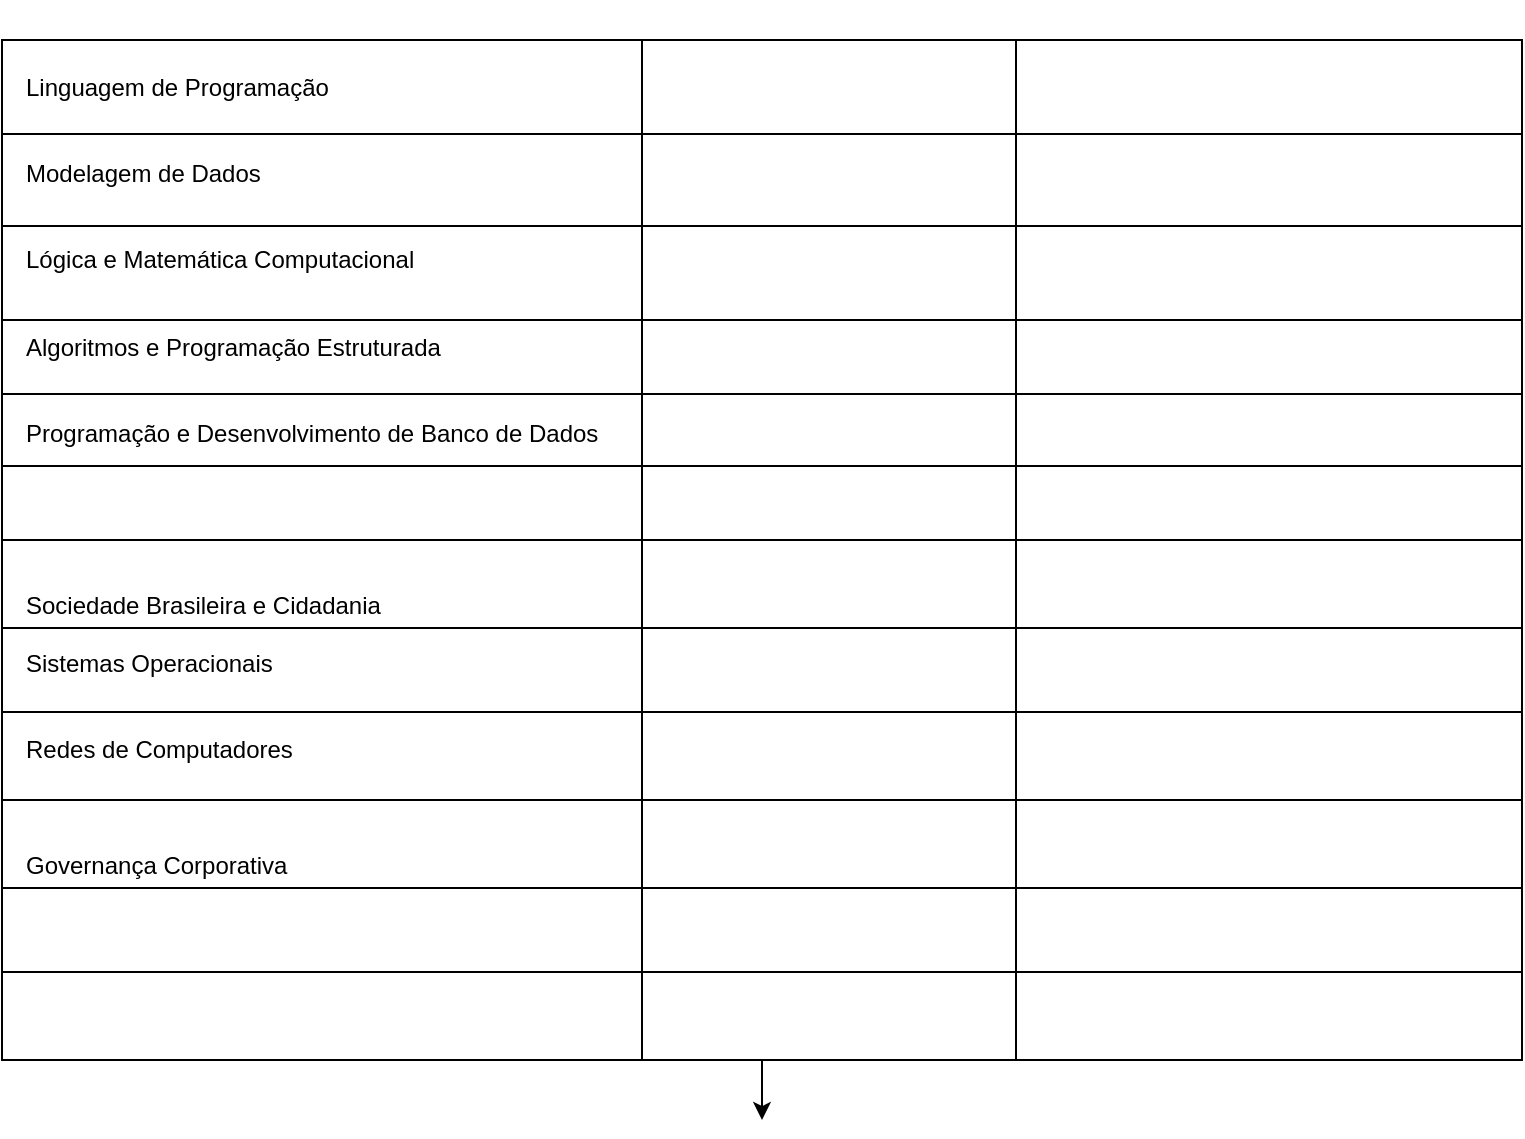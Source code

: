 <mxfile version="21.6.7" type="github">
  <diagram name="Página-1" id="hLXXU4oI-Rbcapt82Tue">
    <mxGraphModel dx="1393" dy="766" grid="1" gridSize="10" guides="1" tooltips="1" connect="1" arrows="1" fold="1" page="1" pageScale="1" pageWidth="827" pageHeight="1169" math="0" shadow="0">
      <root>
        <mxCell id="0" />
        <mxCell id="1" parent="0" />
        <mxCell id="yPrxOtmndg39pOsjJb7E-36" value="" style="childLayout=tableLayout;recursiveResize=0;shadow=0;fillColor=none;" vertex="1" parent="1">
          <mxGeometry x="30" y="230" width="760" height="110" as="geometry" />
        </mxCell>
        <mxCell id="yPrxOtmndg39pOsjJb7E-37" value="" style="shape=tableRow;horizontal=0;startSize=0;swimlaneHead=0;swimlaneBody=0;top=0;left=0;bottom=0;right=0;dropTarget=0;collapsible=0;recursiveResize=0;expand=0;fontStyle=0;fillColor=none;strokeColor=inherit;" vertex="1" parent="yPrxOtmndg39pOsjJb7E-36">
          <mxGeometry width="760" height="37" as="geometry" />
        </mxCell>
        <mxCell id="yPrxOtmndg39pOsjJb7E-38" value="" style="connectable=0;recursiveResize=0;strokeColor=inherit;fillColor=none;align=center;whiteSpace=wrap;html=1;" vertex="1" parent="yPrxOtmndg39pOsjJb7E-37">
          <mxGeometry width="320" height="37" as="geometry">
            <mxRectangle width="320" height="37" as="alternateBounds" />
          </mxGeometry>
        </mxCell>
        <mxCell id="yPrxOtmndg39pOsjJb7E-39" value="" style="connectable=0;recursiveResize=0;strokeColor=inherit;fillColor=none;align=center;whiteSpace=wrap;html=1;" vertex="1" parent="yPrxOtmndg39pOsjJb7E-37">
          <mxGeometry x="320" width="187" height="37" as="geometry">
            <mxRectangle width="187" height="37" as="alternateBounds" />
          </mxGeometry>
        </mxCell>
        <mxCell id="yPrxOtmndg39pOsjJb7E-40" value="" style="connectable=0;recursiveResize=0;strokeColor=inherit;fillColor=none;align=center;whiteSpace=wrap;html=1;" vertex="1" parent="yPrxOtmndg39pOsjJb7E-37">
          <mxGeometry x="507" width="253" height="37" as="geometry">
            <mxRectangle width="253" height="37" as="alternateBounds" />
          </mxGeometry>
        </mxCell>
        <mxCell id="yPrxOtmndg39pOsjJb7E-41" style="shape=tableRow;horizontal=0;startSize=0;swimlaneHead=0;swimlaneBody=0;top=0;left=0;bottom=0;right=0;dropTarget=0;collapsible=0;recursiveResize=0;expand=0;fontStyle=0;fillColor=none;strokeColor=inherit;" vertex="1" parent="yPrxOtmndg39pOsjJb7E-36">
          <mxGeometry y="37" width="760" height="36" as="geometry" />
        </mxCell>
        <mxCell id="yPrxOtmndg39pOsjJb7E-42" value="" style="connectable=0;recursiveResize=0;strokeColor=inherit;fillColor=none;align=center;whiteSpace=wrap;html=1;" vertex="1" parent="yPrxOtmndg39pOsjJb7E-41">
          <mxGeometry width="320" height="36" as="geometry">
            <mxRectangle width="320" height="36" as="alternateBounds" />
          </mxGeometry>
        </mxCell>
        <mxCell id="yPrxOtmndg39pOsjJb7E-43" value="" style="connectable=0;recursiveResize=0;strokeColor=inherit;fillColor=none;align=center;whiteSpace=wrap;html=1;" vertex="1" parent="yPrxOtmndg39pOsjJb7E-41">
          <mxGeometry x="320" width="187" height="36" as="geometry">
            <mxRectangle width="187" height="36" as="alternateBounds" />
          </mxGeometry>
        </mxCell>
        <mxCell id="yPrxOtmndg39pOsjJb7E-44" value="" style="connectable=0;recursiveResize=0;strokeColor=inherit;fillColor=none;align=center;whiteSpace=wrap;html=1;" vertex="1" parent="yPrxOtmndg39pOsjJb7E-41">
          <mxGeometry x="507" width="253" height="36" as="geometry">
            <mxRectangle width="253" height="36" as="alternateBounds" />
          </mxGeometry>
        </mxCell>
        <mxCell id="yPrxOtmndg39pOsjJb7E-45" style="shape=tableRow;horizontal=0;startSize=0;swimlaneHead=0;swimlaneBody=0;top=0;left=0;bottom=0;right=0;dropTarget=0;collapsible=0;recursiveResize=0;expand=0;fontStyle=0;fillColor=none;strokeColor=inherit;" vertex="1" parent="yPrxOtmndg39pOsjJb7E-36">
          <mxGeometry y="73" width="760" height="37" as="geometry" />
        </mxCell>
        <mxCell id="yPrxOtmndg39pOsjJb7E-46" value="" style="connectable=0;recursiveResize=0;strokeColor=inherit;fillColor=none;align=center;whiteSpace=wrap;html=1;" vertex="1" parent="yPrxOtmndg39pOsjJb7E-45">
          <mxGeometry width="320" height="37" as="geometry">
            <mxRectangle width="320" height="37" as="alternateBounds" />
          </mxGeometry>
        </mxCell>
        <mxCell id="yPrxOtmndg39pOsjJb7E-47" value="" style="connectable=0;recursiveResize=0;strokeColor=inherit;fillColor=none;align=center;whiteSpace=wrap;html=1;" vertex="1" parent="yPrxOtmndg39pOsjJb7E-45">
          <mxGeometry x="320" width="187" height="37" as="geometry">
            <mxRectangle width="187" height="37" as="alternateBounds" />
          </mxGeometry>
        </mxCell>
        <mxCell id="yPrxOtmndg39pOsjJb7E-48" value="" style="connectable=0;recursiveResize=0;strokeColor=inherit;fillColor=none;align=center;whiteSpace=wrap;html=1;" vertex="1" parent="yPrxOtmndg39pOsjJb7E-45">
          <mxGeometry x="507" width="253" height="37" as="geometry">
            <mxRectangle width="253" height="37" as="alternateBounds" />
          </mxGeometry>
        </mxCell>
        <mxCell id="yPrxOtmndg39pOsjJb7E-49" value="" style="childLayout=tableLayout;recursiveResize=0;shadow=0;fillColor=none;" vertex="1" parent="1">
          <mxGeometry x="30" y="340" width="760" height="130" as="geometry" />
        </mxCell>
        <mxCell id="yPrxOtmndg39pOsjJb7E-50" value="" style="shape=tableRow;horizontal=0;startSize=0;swimlaneHead=0;swimlaneBody=0;top=0;left=0;bottom=0;right=0;dropTarget=0;collapsible=0;recursiveResize=0;expand=0;fontStyle=0;fillColor=none;strokeColor=inherit;" vertex="1" parent="yPrxOtmndg39pOsjJb7E-49">
          <mxGeometry width="760" height="44" as="geometry" />
        </mxCell>
        <mxCell id="yPrxOtmndg39pOsjJb7E-51" value="" style="connectable=0;recursiveResize=0;strokeColor=inherit;fillColor=none;align=center;whiteSpace=wrap;html=1;" vertex="1" parent="yPrxOtmndg39pOsjJb7E-50">
          <mxGeometry width="320" height="44" as="geometry">
            <mxRectangle width="320" height="44" as="alternateBounds" />
          </mxGeometry>
        </mxCell>
        <mxCell id="yPrxOtmndg39pOsjJb7E-52" value="" style="connectable=0;recursiveResize=0;strokeColor=inherit;fillColor=none;align=center;whiteSpace=wrap;html=1;" vertex="1" parent="yPrxOtmndg39pOsjJb7E-50">
          <mxGeometry x="320" width="187" height="44" as="geometry">
            <mxRectangle width="187" height="44" as="alternateBounds" />
          </mxGeometry>
        </mxCell>
        <mxCell id="yPrxOtmndg39pOsjJb7E-53" value="" style="connectable=0;recursiveResize=0;strokeColor=inherit;fillColor=none;align=center;whiteSpace=wrap;html=1;" vertex="1" parent="yPrxOtmndg39pOsjJb7E-50">
          <mxGeometry x="507" width="253" height="44" as="geometry">
            <mxRectangle width="253" height="44" as="alternateBounds" />
          </mxGeometry>
        </mxCell>
        <mxCell id="yPrxOtmndg39pOsjJb7E-54" style="shape=tableRow;horizontal=0;startSize=0;swimlaneHead=0;swimlaneBody=0;top=0;left=0;bottom=0;right=0;dropTarget=0;collapsible=0;recursiveResize=0;expand=0;fontStyle=0;fillColor=none;strokeColor=inherit;" vertex="1" parent="yPrxOtmndg39pOsjJb7E-49">
          <mxGeometry y="44" width="760" height="42" as="geometry" />
        </mxCell>
        <mxCell id="yPrxOtmndg39pOsjJb7E-55" value="" style="connectable=0;recursiveResize=0;strokeColor=inherit;fillColor=none;align=center;whiteSpace=wrap;html=1;" vertex="1" parent="yPrxOtmndg39pOsjJb7E-54">
          <mxGeometry width="320" height="42" as="geometry">
            <mxRectangle width="320" height="42" as="alternateBounds" />
          </mxGeometry>
        </mxCell>
        <mxCell id="yPrxOtmndg39pOsjJb7E-56" value="" style="connectable=0;recursiveResize=0;strokeColor=inherit;fillColor=none;align=center;whiteSpace=wrap;html=1;" vertex="1" parent="yPrxOtmndg39pOsjJb7E-54">
          <mxGeometry x="320" width="187" height="42" as="geometry">
            <mxRectangle width="187" height="42" as="alternateBounds" />
          </mxGeometry>
        </mxCell>
        <mxCell id="yPrxOtmndg39pOsjJb7E-57" value="" style="connectable=0;recursiveResize=0;strokeColor=inherit;fillColor=none;align=center;whiteSpace=wrap;html=1;" vertex="1" parent="yPrxOtmndg39pOsjJb7E-54">
          <mxGeometry x="507" width="253" height="42" as="geometry">
            <mxRectangle width="253" height="42" as="alternateBounds" />
          </mxGeometry>
        </mxCell>
        <mxCell id="yPrxOtmndg39pOsjJb7E-58" style="shape=tableRow;horizontal=0;startSize=0;swimlaneHead=0;swimlaneBody=0;top=0;left=0;bottom=0;right=0;dropTarget=0;collapsible=0;recursiveResize=0;expand=0;fontStyle=0;fillColor=none;strokeColor=inherit;" vertex="1" parent="yPrxOtmndg39pOsjJb7E-49">
          <mxGeometry y="86" width="760" height="44" as="geometry" />
        </mxCell>
        <mxCell id="yPrxOtmndg39pOsjJb7E-59" value="" style="connectable=0;recursiveResize=0;strokeColor=inherit;fillColor=none;align=center;whiteSpace=wrap;html=1;" vertex="1" parent="yPrxOtmndg39pOsjJb7E-58">
          <mxGeometry width="320" height="44" as="geometry">
            <mxRectangle width="320" height="44" as="alternateBounds" />
          </mxGeometry>
        </mxCell>
        <mxCell id="yPrxOtmndg39pOsjJb7E-60" value="" style="connectable=0;recursiveResize=0;strokeColor=inherit;fillColor=none;align=center;whiteSpace=wrap;html=1;" vertex="1" parent="yPrxOtmndg39pOsjJb7E-58">
          <mxGeometry x="320" width="187" height="44" as="geometry">
            <mxRectangle width="187" height="44" as="alternateBounds" />
          </mxGeometry>
        </mxCell>
        <mxCell id="yPrxOtmndg39pOsjJb7E-61" value="" style="connectable=0;recursiveResize=0;strokeColor=inherit;fillColor=none;align=center;whiteSpace=wrap;html=1;" vertex="1" parent="yPrxOtmndg39pOsjJb7E-58">
          <mxGeometry x="507" width="253" height="44" as="geometry">
            <mxRectangle width="253" height="44" as="alternateBounds" />
          </mxGeometry>
        </mxCell>
        <mxCell id="yPrxOtmndg39pOsjJb7E-62" value="" style="childLayout=tableLayout;recursiveResize=0;shadow=0;fillColor=none;" vertex="1" parent="1">
          <mxGeometry x="30" y="470" width="760" height="130" as="geometry" />
        </mxCell>
        <mxCell id="yPrxOtmndg39pOsjJb7E-63" value="" style="shape=tableRow;horizontal=0;startSize=0;swimlaneHead=0;swimlaneBody=0;top=0;left=0;bottom=0;right=0;dropTarget=0;collapsible=0;recursiveResize=0;expand=0;fontStyle=0;fillColor=none;strokeColor=inherit;" vertex="1" parent="yPrxOtmndg39pOsjJb7E-62">
          <mxGeometry width="760" height="44" as="geometry" />
        </mxCell>
        <mxCell id="yPrxOtmndg39pOsjJb7E-64" value="" style="connectable=0;recursiveResize=0;strokeColor=inherit;fillColor=none;align=center;whiteSpace=wrap;html=1;" vertex="1" parent="yPrxOtmndg39pOsjJb7E-63">
          <mxGeometry width="320" height="44" as="geometry">
            <mxRectangle width="320" height="44" as="alternateBounds" />
          </mxGeometry>
        </mxCell>
        <mxCell id="yPrxOtmndg39pOsjJb7E-65" value="" style="connectable=0;recursiveResize=0;strokeColor=inherit;fillColor=none;align=center;whiteSpace=wrap;html=1;" vertex="1" parent="yPrxOtmndg39pOsjJb7E-63">
          <mxGeometry x="320" width="187" height="44" as="geometry">
            <mxRectangle width="187" height="44" as="alternateBounds" />
          </mxGeometry>
        </mxCell>
        <mxCell id="yPrxOtmndg39pOsjJb7E-66" value="" style="connectable=0;recursiveResize=0;strokeColor=inherit;fillColor=none;align=center;whiteSpace=wrap;html=1;" vertex="1" parent="yPrxOtmndg39pOsjJb7E-63">
          <mxGeometry x="507" width="253" height="44" as="geometry">
            <mxRectangle width="253" height="44" as="alternateBounds" />
          </mxGeometry>
        </mxCell>
        <mxCell id="yPrxOtmndg39pOsjJb7E-67" style="shape=tableRow;horizontal=0;startSize=0;swimlaneHead=0;swimlaneBody=0;top=0;left=0;bottom=0;right=0;dropTarget=0;collapsible=0;recursiveResize=0;expand=0;fontStyle=0;fillColor=none;strokeColor=inherit;" vertex="1" parent="yPrxOtmndg39pOsjJb7E-62">
          <mxGeometry y="44" width="760" height="42" as="geometry" />
        </mxCell>
        <mxCell id="yPrxOtmndg39pOsjJb7E-68" value="" style="connectable=0;recursiveResize=0;strokeColor=inherit;fillColor=none;align=center;whiteSpace=wrap;html=1;" vertex="1" parent="yPrxOtmndg39pOsjJb7E-67">
          <mxGeometry width="320" height="42" as="geometry">
            <mxRectangle width="320" height="42" as="alternateBounds" />
          </mxGeometry>
        </mxCell>
        <mxCell id="yPrxOtmndg39pOsjJb7E-69" value="" style="connectable=0;recursiveResize=0;strokeColor=inherit;fillColor=none;align=center;whiteSpace=wrap;html=1;" vertex="1" parent="yPrxOtmndg39pOsjJb7E-67">
          <mxGeometry x="320" width="187" height="42" as="geometry">
            <mxRectangle width="187" height="42" as="alternateBounds" />
          </mxGeometry>
        </mxCell>
        <mxCell id="yPrxOtmndg39pOsjJb7E-70" value="" style="connectable=0;recursiveResize=0;strokeColor=inherit;fillColor=none;align=center;whiteSpace=wrap;html=1;" vertex="1" parent="yPrxOtmndg39pOsjJb7E-67">
          <mxGeometry x="507" width="253" height="42" as="geometry">
            <mxRectangle width="253" height="42" as="alternateBounds" />
          </mxGeometry>
        </mxCell>
        <mxCell id="yPrxOtmndg39pOsjJb7E-71" style="shape=tableRow;horizontal=0;startSize=0;swimlaneHead=0;swimlaneBody=0;top=0;left=0;bottom=0;right=0;dropTarget=0;collapsible=0;recursiveResize=0;expand=0;fontStyle=0;fillColor=none;strokeColor=inherit;" vertex="1" parent="yPrxOtmndg39pOsjJb7E-62">
          <mxGeometry y="86" width="760" height="44" as="geometry" />
        </mxCell>
        <mxCell id="yPrxOtmndg39pOsjJb7E-72" value="" style="connectable=0;recursiveResize=0;strokeColor=inherit;fillColor=none;align=center;whiteSpace=wrap;html=1;" vertex="1" parent="yPrxOtmndg39pOsjJb7E-71">
          <mxGeometry width="320" height="44" as="geometry">
            <mxRectangle width="320" height="44" as="alternateBounds" />
          </mxGeometry>
        </mxCell>
        <mxCell id="yPrxOtmndg39pOsjJb7E-73" value="" style="connectable=0;recursiveResize=0;strokeColor=inherit;fillColor=none;align=center;whiteSpace=wrap;html=1;" vertex="1" parent="yPrxOtmndg39pOsjJb7E-71">
          <mxGeometry x="320" width="187" height="44" as="geometry">
            <mxRectangle width="187" height="44" as="alternateBounds" />
          </mxGeometry>
        </mxCell>
        <mxCell id="yPrxOtmndg39pOsjJb7E-74" value="" style="connectable=0;recursiveResize=0;strokeColor=inherit;fillColor=none;align=center;whiteSpace=wrap;html=1;" vertex="1" parent="yPrxOtmndg39pOsjJb7E-71">
          <mxGeometry x="507" width="253" height="44" as="geometry">
            <mxRectangle width="253" height="44" as="alternateBounds" />
          </mxGeometry>
        </mxCell>
        <mxCell id="yPrxOtmndg39pOsjJb7E-75" style="edgeStyle=orthogonalEdgeStyle;rounded=0;orthogonalLoop=1;jettySize=auto;html=1;exitX=0.5;exitY=1;exitDx=0;exitDy=0;" edge="1" parent="1" source="yPrxOtmndg39pOsjJb7E-71">
          <mxGeometry relative="1" as="geometry">
            <mxPoint x="410" y="630" as="targetPoint" />
          </mxGeometry>
        </mxCell>
        <mxCell id="yPrxOtmndg39pOsjJb7E-76" value="" style="childLayout=tableLayout;recursiveResize=0;shadow=0;fillColor=none;" vertex="1" parent="1">
          <mxGeometry x="30" y="90" width="760" height="140" as="geometry" />
        </mxCell>
        <mxCell id="yPrxOtmndg39pOsjJb7E-77" value="" style="shape=tableRow;horizontal=0;startSize=0;swimlaneHead=0;swimlaneBody=0;top=0;left=0;bottom=0;right=0;dropTarget=0;collapsible=0;recursiveResize=0;expand=0;fontStyle=0;fillColor=none;strokeColor=inherit;" vertex="1" parent="yPrxOtmndg39pOsjJb7E-76">
          <mxGeometry width="760" height="47" as="geometry" />
        </mxCell>
        <mxCell id="yPrxOtmndg39pOsjJb7E-78" value="" style="connectable=0;recursiveResize=0;strokeColor=inherit;fillColor=none;align=center;whiteSpace=wrap;html=1;" vertex="1" parent="yPrxOtmndg39pOsjJb7E-77">
          <mxGeometry width="320" height="47" as="geometry">
            <mxRectangle width="320" height="47" as="alternateBounds" />
          </mxGeometry>
        </mxCell>
        <mxCell id="yPrxOtmndg39pOsjJb7E-79" value="" style="connectable=0;recursiveResize=0;strokeColor=inherit;fillColor=none;align=center;whiteSpace=wrap;html=1;" vertex="1" parent="yPrxOtmndg39pOsjJb7E-77">
          <mxGeometry x="320" width="187" height="47" as="geometry">
            <mxRectangle width="187" height="47" as="alternateBounds" />
          </mxGeometry>
        </mxCell>
        <mxCell id="yPrxOtmndg39pOsjJb7E-80" value="" style="connectable=0;recursiveResize=0;strokeColor=inherit;fillColor=none;align=center;whiteSpace=wrap;html=1;" vertex="1" parent="yPrxOtmndg39pOsjJb7E-77">
          <mxGeometry x="507" width="253" height="47" as="geometry">
            <mxRectangle width="253" height="47" as="alternateBounds" />
          </mxGeometry>
        </mxCell>
        <mxCell id="yPrxOtmndg39pOsjJb7E-81" style="shape=tableRow;horizontal=0;startSize=0;swimlaneHead=0;swimlaneBody=0;top=0;left=0;bottom=0;right=0;dropTarget=0;collapsible=0;recursiveResize=0;expand=0;fontStyle=0;fillColor=none;strokeColor=inherit;" vertex="1" parent="yPrxOtmndg39pOsjJb7E-76">
          <mxGeometry y="47" width="760" height="46" as="geometry" />
        </mxCell>
        <mxCell id="yPrxOtmndg39pOsjJb7E-82" value="" style="connectable=0;recursiveResize=0;strokeColor=inherit;fillColor=none;align=center;whiteSpace=wrap;html=1;" vertex="1" parent="yPrxOtmndg39pOsjJb7E-81">
          <mxGeometry width="320" height="46" as="geometry">
            <mxRectangle width="320" height="46" as="alternateBounds" />
          </mxGeometry>
        </mxCell>
        <mxCell id="yPrxOtmndg39pOsjJb7E-83" value="" style="connectable=0;recursiveResize=0;strokeColor=inherit;fillColor=none;align=center;whiteSpace=wrap;html=1;" vertex="1" parent="yPrxOtmndg39pOsjJb7E-81">
          <mxGeometry x="320" width="187" height="46" as="geometry">
            <mxRectangle width="187" height="46" as="alternateBounds" />
          </mxGeometry>
        </mxCell>
        <mxCell id="yPrxOtmndg39pOsjJb7E-84" value="" style="connectable=0;recursiveResize=0;strokeColor=inherit;fillColor=none;align=center;whiteSpace=wrap;html=1;" vertex="1" parent="yPrxOtmndg39pOsjJb7E-81">
          <mxGeometry x="507" width="253" height="46" as="geometry">
            <mxRectangle width="253" height="46" as="alternateBounds" />
          </mxGeometry>
        </mxCell>
        <mxCell id="yPrxOtmndg39pOsjJb7E-85" style="shape=tableRow;horizontal=0;startSize=0;swimlaneHead=0;swimlaneBody=0;top=0;left=0;bottom=0;right=0;dropTarget=0;collapsible=0;recursiveResize=0;expand=0;fontStyle=0;fillColor=none;strokeColor=inherit;" vertex="1" parent="yPrxOtmndg39pOsjJb7E-76">
          <mxGeometry y="93" width="760" height="47" as="geometry" />
        </mxCell>
        <mxCell id="yPrxOtmndg39pOsjJb7E-86" value="" style="connectable=0;recursiveResize=0;strokeColor=inherit;fillColor=none;align=center;whiteSpace=wrap;html=1;" vertex="1" parent="yPrxOtmndg39pOsjJb7E-85">
          <mxGeometry width="320" height="47" as="geometry">
            <mxRectangle width="320" height="47" as="alternateBounds" />
          </mxGeometry>
        </mxCell>
        <mxCell id="yPrxOtmndg39pOsjJb7E-87" value="" style="connectable=0;recursiveResize=0;strokeColor=inherit;fillColor=none;align=center;whiteSpace=wrap;html=1;" vertex="1" parent="yPrxOtmndg39pOsjJb7E-85">
          <mxGeometry x="320" width="187" height="47" as="geometry">
            <mxRectangle width="187" height="47" as="alternateBounds" />
          </mxGeometry>
        </mxCell>
        <mxCell id="yPrxOtmndg39pOsjJb7E-88" value="" style="connectable=0;recursiveResize=0;strokeColor=inherit;fillColor=none;align=center;whiteSpace=wrap;html=1;" vertex="1" parent="yPrxOtmndg39pOsjJb7E-85">
          <mxGeometry x="507" width="253" height="47" as="geometry">
            <mxRectangle width="253" height="47" as="alternateBounds" />
          </mxGeometry>
        </mxCell>
        <mxCell id="yPrxOtmndg39pOsjJb7E-91" value="Linguagem de Programação&#xa;&#xa;    &#xa;Modelagem de Dados        &#xa;&#xa;&#xa;Lógica e Matemática Computacional        &#xa;&#xa;&#xa;Algoritmos e Programação Estruturada    &#xa;&#xa;    &#xa;Programação e Desenvolvimento de Banco de Dados        &#xa;&#xa;&#xa;       &#xa;&#xa;&#xa;Sociedade Brasileira e Cidadania&#xa;    &#xa;Sistemas Operacionais    &#xa;&#xa;&#xa;Redes de Computadores    &#xa;&#xa;&#xa;&#xa;Governança Corporativa    &#xa;&#xa;&#xa;" style="text;whiteSpace=wrap;spacingTop=30;" vertex="1" parent="1">
          <mxGeometry x="40" y="70" width="330" height="500" as="geometry" />
        </mxCell>
        <mxCell id="yPrxOtmndg39pOsjJb7E-94" value="" style="shape=image;html=1;verticalAlign=top;verticalLabelPosition=bottom;labelBackgroundColor=#ffffff;imageAspect=0;aspect=fixed;image=https://cdn4.iconfinder.com/data/icons/universal-7/614/11_-_Valid-128.png" vertex="1" parent="1">
          <mxGeometry x="414" y="320" width="84" height="84" as="geometry" />
        </mxCell>
        <mxCell id="yPrxOtmndg39pOsjJb7E-96" value="" style="shape=image;html=1;verticalAlign=top;verticalLabelPosition=bottom;labelBackgroundColor=#ffffff;imageAspect=0;aspect=fixed;image=https://cdn4.iconfinder.com/data/icons/universal-7/614/11_-_Valid-128.png" vertex="1" parent="1">
          <mxGeometry x="414" y="450" width="84" height="84" as="geometry" />
        </mxCell>
        <mxCell id="yPrxOtmndg39pOsjJb7E-97" value="" style="shape=image;html=1;verticalAlign=top;verticalLabelPosition=bottom;labelBackgroundColor=#ffffff;imageAspect=0;aspect=fixed;image=https://cdn4.iconfinder.com/data/icons/universal-7/614/11_-_Valid-128.png" vertex="1" parent="1">
          <mxGeometry x="400" y="70" width="84" height="84" as="geometry" />
        </mxCell>
        <mxCell id="yPrxOtmndg39pOsjJb7E-98" value="" style="shape=image;html=1;verticalAlign=top;verticalLabelPosition=bottom;labelBackgroundColor=#ffffff;imageAspect=0;aspect=fixed;image=https://cdn4.iconfinder.com/data/icons/universal-7/614/11_-_Valid-128.png" vertex="1" parent="1">
          <mxGeometry x="405" y="210" width="74" height="74" as="geometry" />
        </mxCell>
        <mxCell id="yPrxOtmndg39pOsjJb7E-99" value="" style="shape=image;html=1;verticalAlign=top;verticalLabelPosition=bottom;labelBackgroundColor=#ffffff;imageAspect=0;aspect=fixed;image=https://cdn4.iconfinder.com/data/icons/universal-7/614/11_-_Valid-128.png" vertex="1" parent="1">
          <mxGeometry x="414" y="363" width="84" height="84" as="geometry" />
        </mxCell>
      </root>
    </mxGraphModel>
  </diagram>
</mxfile>
